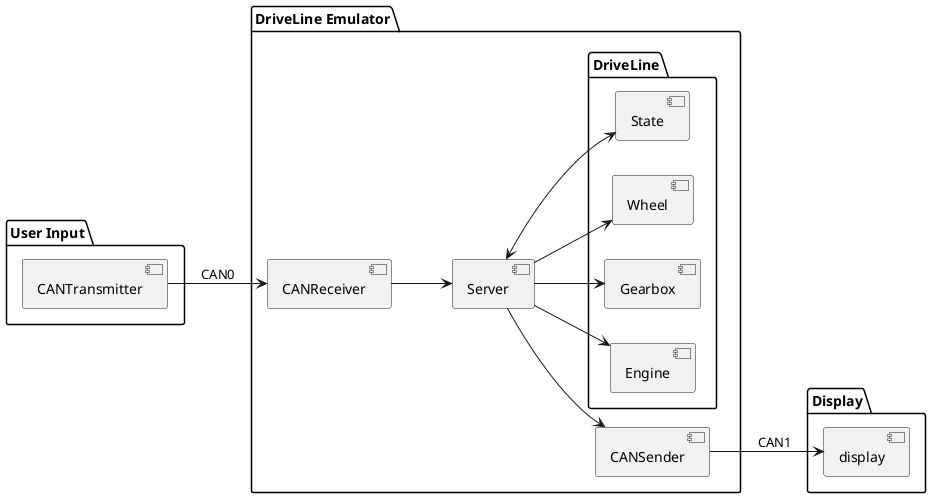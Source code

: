 @startuml Swdesign
left to right direction
'skinparam sequenceMessageAlign center

package "User Input" {
  [CANTransmitter]
}

package "DriveLine Emulator" {
[CANReceiver]
[Server]
package DriveLine{

[Server] -->  [Engine]
[Server] --> [Gearbox]
[Server] --> [Wheel] 
[Server] <--> [State]
}
[CANSender]
}
' folder "DriveLine"{
' [Server] -->  [Engine]
' [Server] --> [Gearbox]
' [Server] --> [Wheel] 
' [Server] ==> [Vehicle State]
' }
package "Display" {
  [display]
}
[CANTransmitter] --> [CANReceiver] : CAN0
[CANReceiver] --> [Server]
[Server] -->[CANSender]
[CANSender] --> [display] : CAN1
' [Vehicle State] <--  [Engine]
' [Vehicle State] -- [Gearbox]
' [Vehicle State] -- [Wheel] 
@enduml
